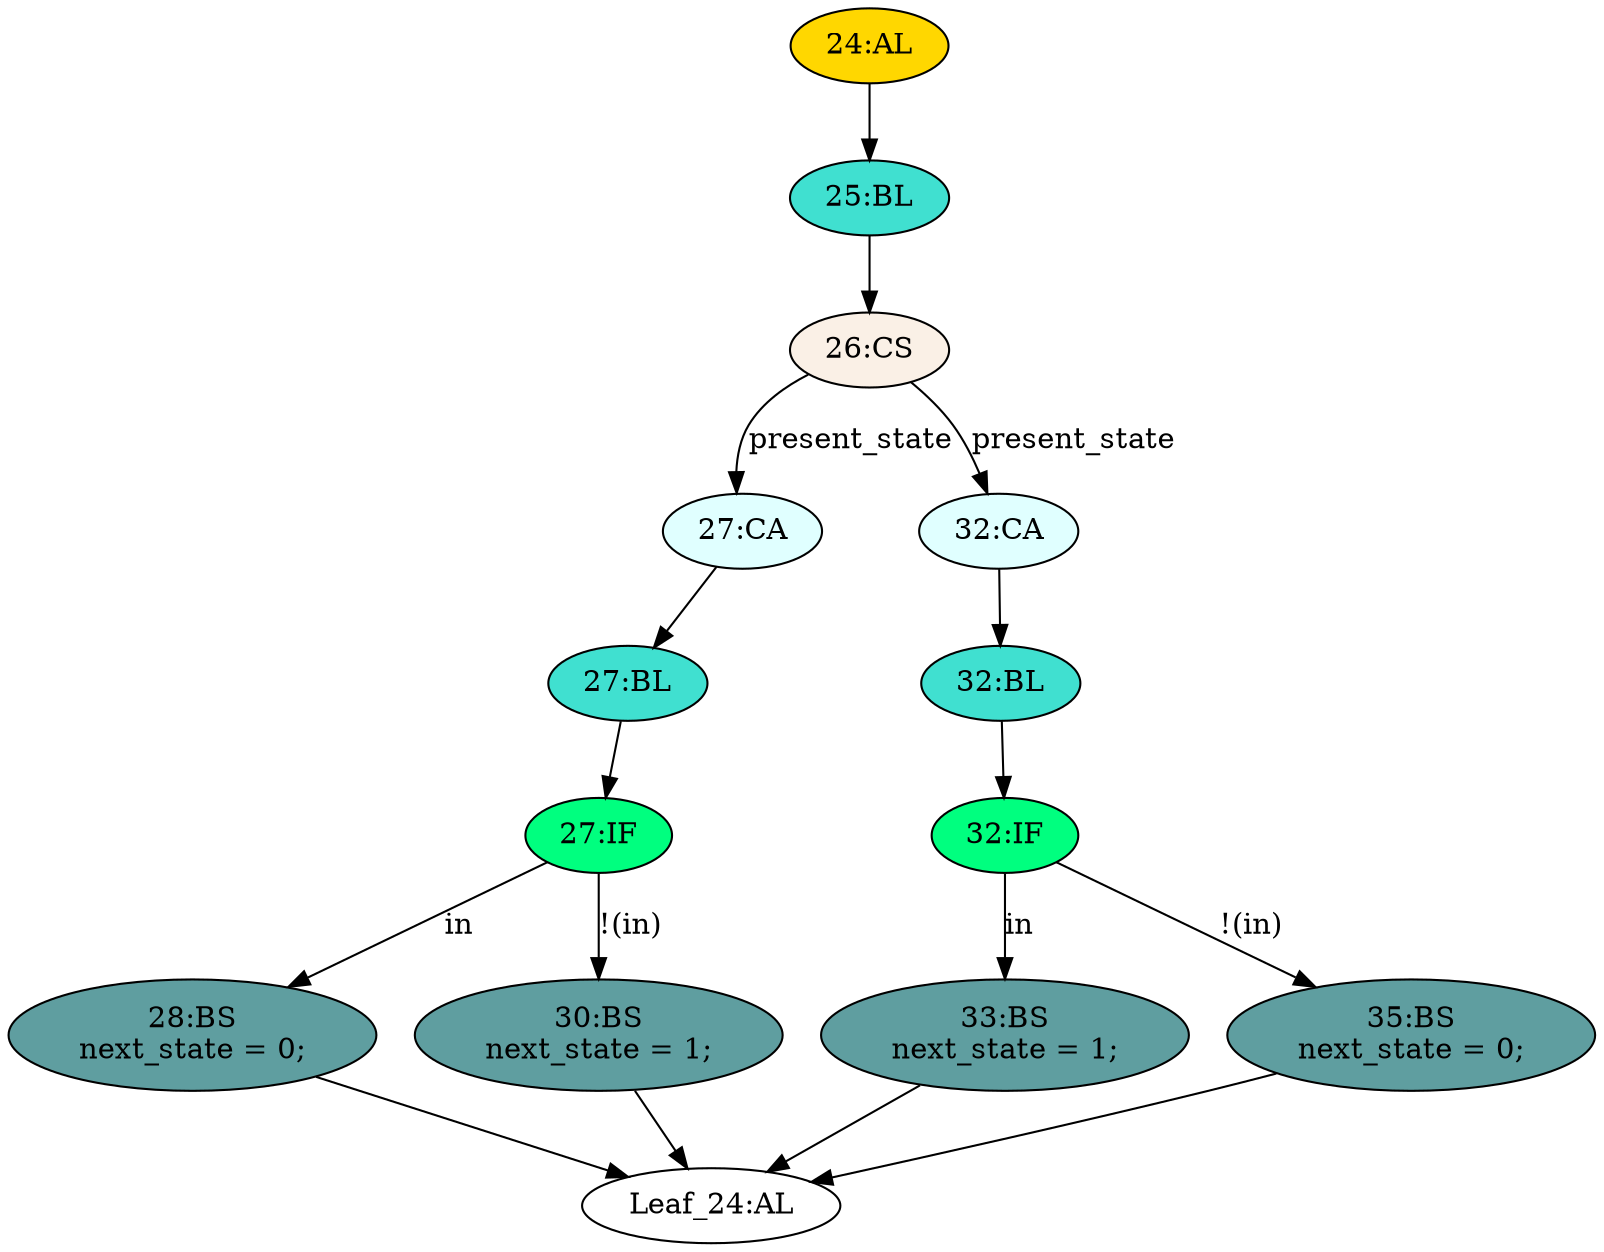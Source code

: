 strict digraph "" {
	node [label="\N"];
	"28:BS"	[ast="<pyverilog.vparser.ast.BlockingSubstitution object at 0x7fc77528b0d0>",
		fillcolor=cadetblue,
		label="28:BS
next_state = 0;",
		statements="[<pyverilog.vparser.ast.BlockingSubstitution object at 0x7fc77528b0d0>]",
		style=filled,
		typ=BlockingSubstitution];
	"Leaf_24:AL"	[def_var="['next_state']",
		label="Leaf_24:AL"];
	"28:BS" -> "Leaf_24:AL"	[cond="[]",
		lineno=None];
	"32:BL"	[ast="<pyverilog.vparser.ast.Block object at 0x7fc77528b910>",
		fillcolor=turquoise,
		label="32:BL",
		statements="[]",
		style=filled,
		typ=Block];
	"32:IF"	[ast="<pyverilog.vparser.ast.IfStatement object at 0x7fc77528b710>",
		fillcolor=springgreen,
		label="32:IF",
		statements="[]",
		style=filled,
		typ=IfStatement];
	"32:BL" -> "32:IF"	[cond="[]",
		lineno=None];
	"27:IF"	[ast="<pyverilog.vparser.ast.IfStatement object at 0x7fc77528b390>",
		fillcolor=springgreen,
		label="27:IF",
		statements="[]",
		style=filled,
		typ=IfStatement];
	"27:IF" -> "28:BS"	[cond="['in']",
		label=in,
		lineno=27];
	"30:BS"	[ast="<pyverilog.vparser.ast.BlockingSubstitution object at 0x7fc77528b410>",
		fillcolor=cadetblue,
		label="30:BS
next_state = 1;",
		statements="[<pyverilog.vparser.ast.BlockingSubstitution object at 0x7fc77528b410>]",
		style=filled,
		typ=BlockingSubstitution];
	"27:IF" -> "30:BS"	[cond="['in']",
		label="!(in)",
		lineno=27];
	"27:CA"	[ast="<pyverilog.vparser.ast.Case object at 0x7fc77528ba50>",
		fillcolor=lightcyan,
		label="27:CA",
		statements="[]",
		style=filled,
		typ=Case];
	"27:BL"	[ast="<pyverilog.vparser.ast.Block object at 0x7fc77528b8d0>",
		fillcolor=turquoise,
		label="27:BL",
		statements="[]",
		style=filled,
		typ=Block];
	"27:CA" -> "27:BL"	[cond="[]",
		lineno=None];
	"33:BS"	[ast="<pyverilog.vparser.ast.BlockingSubstitution object at 0x7fc77528b5d0>",
		fillcolor=cadetblue,
		label="33:BS
next_state = 1;",
		statements="[<pyverilog.vparser.ast.BlockingSubstitution object at 0x7fc77528b5d0>]",
		style=filled,
		typ=BlockingSubstitution];
	"32:IF" -> "33:BS"	[cond="['in']",
		label=in,
		lineno=32];
	"35:BS"	[ast="<pyverilog.vparser.ast.BlockingSubstitution object at 0x7fc77528b750>",
		fillcolor=cadetblue,
		label="35:BS
next_state = 0;",
		statements="[<pyverilog.vparser.ast.BlockingSubstitution object at 0x7fc77528b750>]",
		style=filled,
		typ=BlockingSubstitution];
	"32:IF" -> "35:BS"	[cond="['in']",
		label="!(in)",
		lineno=32];
	"32:CA"	[ast="<pyverilog.vparser.ast.Case object at 0x7fc77528bb10>",
		fillcolor=lightcyan,
		label="32:CA",
		statements="[]",
		style=filled,
		typ=Case];
	"32:CA" -> "32:BL"	[cond="[]",
		lineno=None];
	"26:CS"	[ast="<pyverilog.vparser.ast.CaseStatement object at 0x7fc77528b950>",
		fillcolor=linen,
		label="26:CS",
		statements="[]",
		style=filled,
		typ=CaseStatement];
	"26:CS" -> "27:CA"	[cond="['present_state']",
		label=present_state,
		lineno=26];
	"26:CS" -> "32:CA"	[cond="['present_state']",
		label=present_state,
		lineno=26];
	"27:BL" -> "27:IF"	[cond="[]",
		lineno=None];
	"30:BS" -> "Leaf_24:AL"	[cond="[]",
		lineno=None];
	"24:AL"	[ast="<pyverilog.vparser.ast.Always object at 0x7fc77528bc10>",
		clk_sens=False,
		fillcolor=gold,
		label="24:AL",
		sens="['present_state', 'in']",
		statements="[]",
		style=filled,
		typ=Always,
		use_var="['present_state', 'in']"];
	"25:BL"	[ast="<pyverilog.vparser.ast.Block object at 0x7fc77528bdd0>",
		fillcolor=turquoise,
		label="25:BL",
		statements="[]",
		style=filled,
		typ=Block];
	"24:AL" -> "25:BL"	[cond="[]",
		lineno=None];
	"25:BL" -> "26:CS"	[cond="[]",
		lineno=None];
	"33:BS" -> "Leaf_24:AL"	[cond="[]",
		lineno=None];
	"35:BS" -> "Leaf_24:AL"	[cond="[]",
		lineno=None];
}
